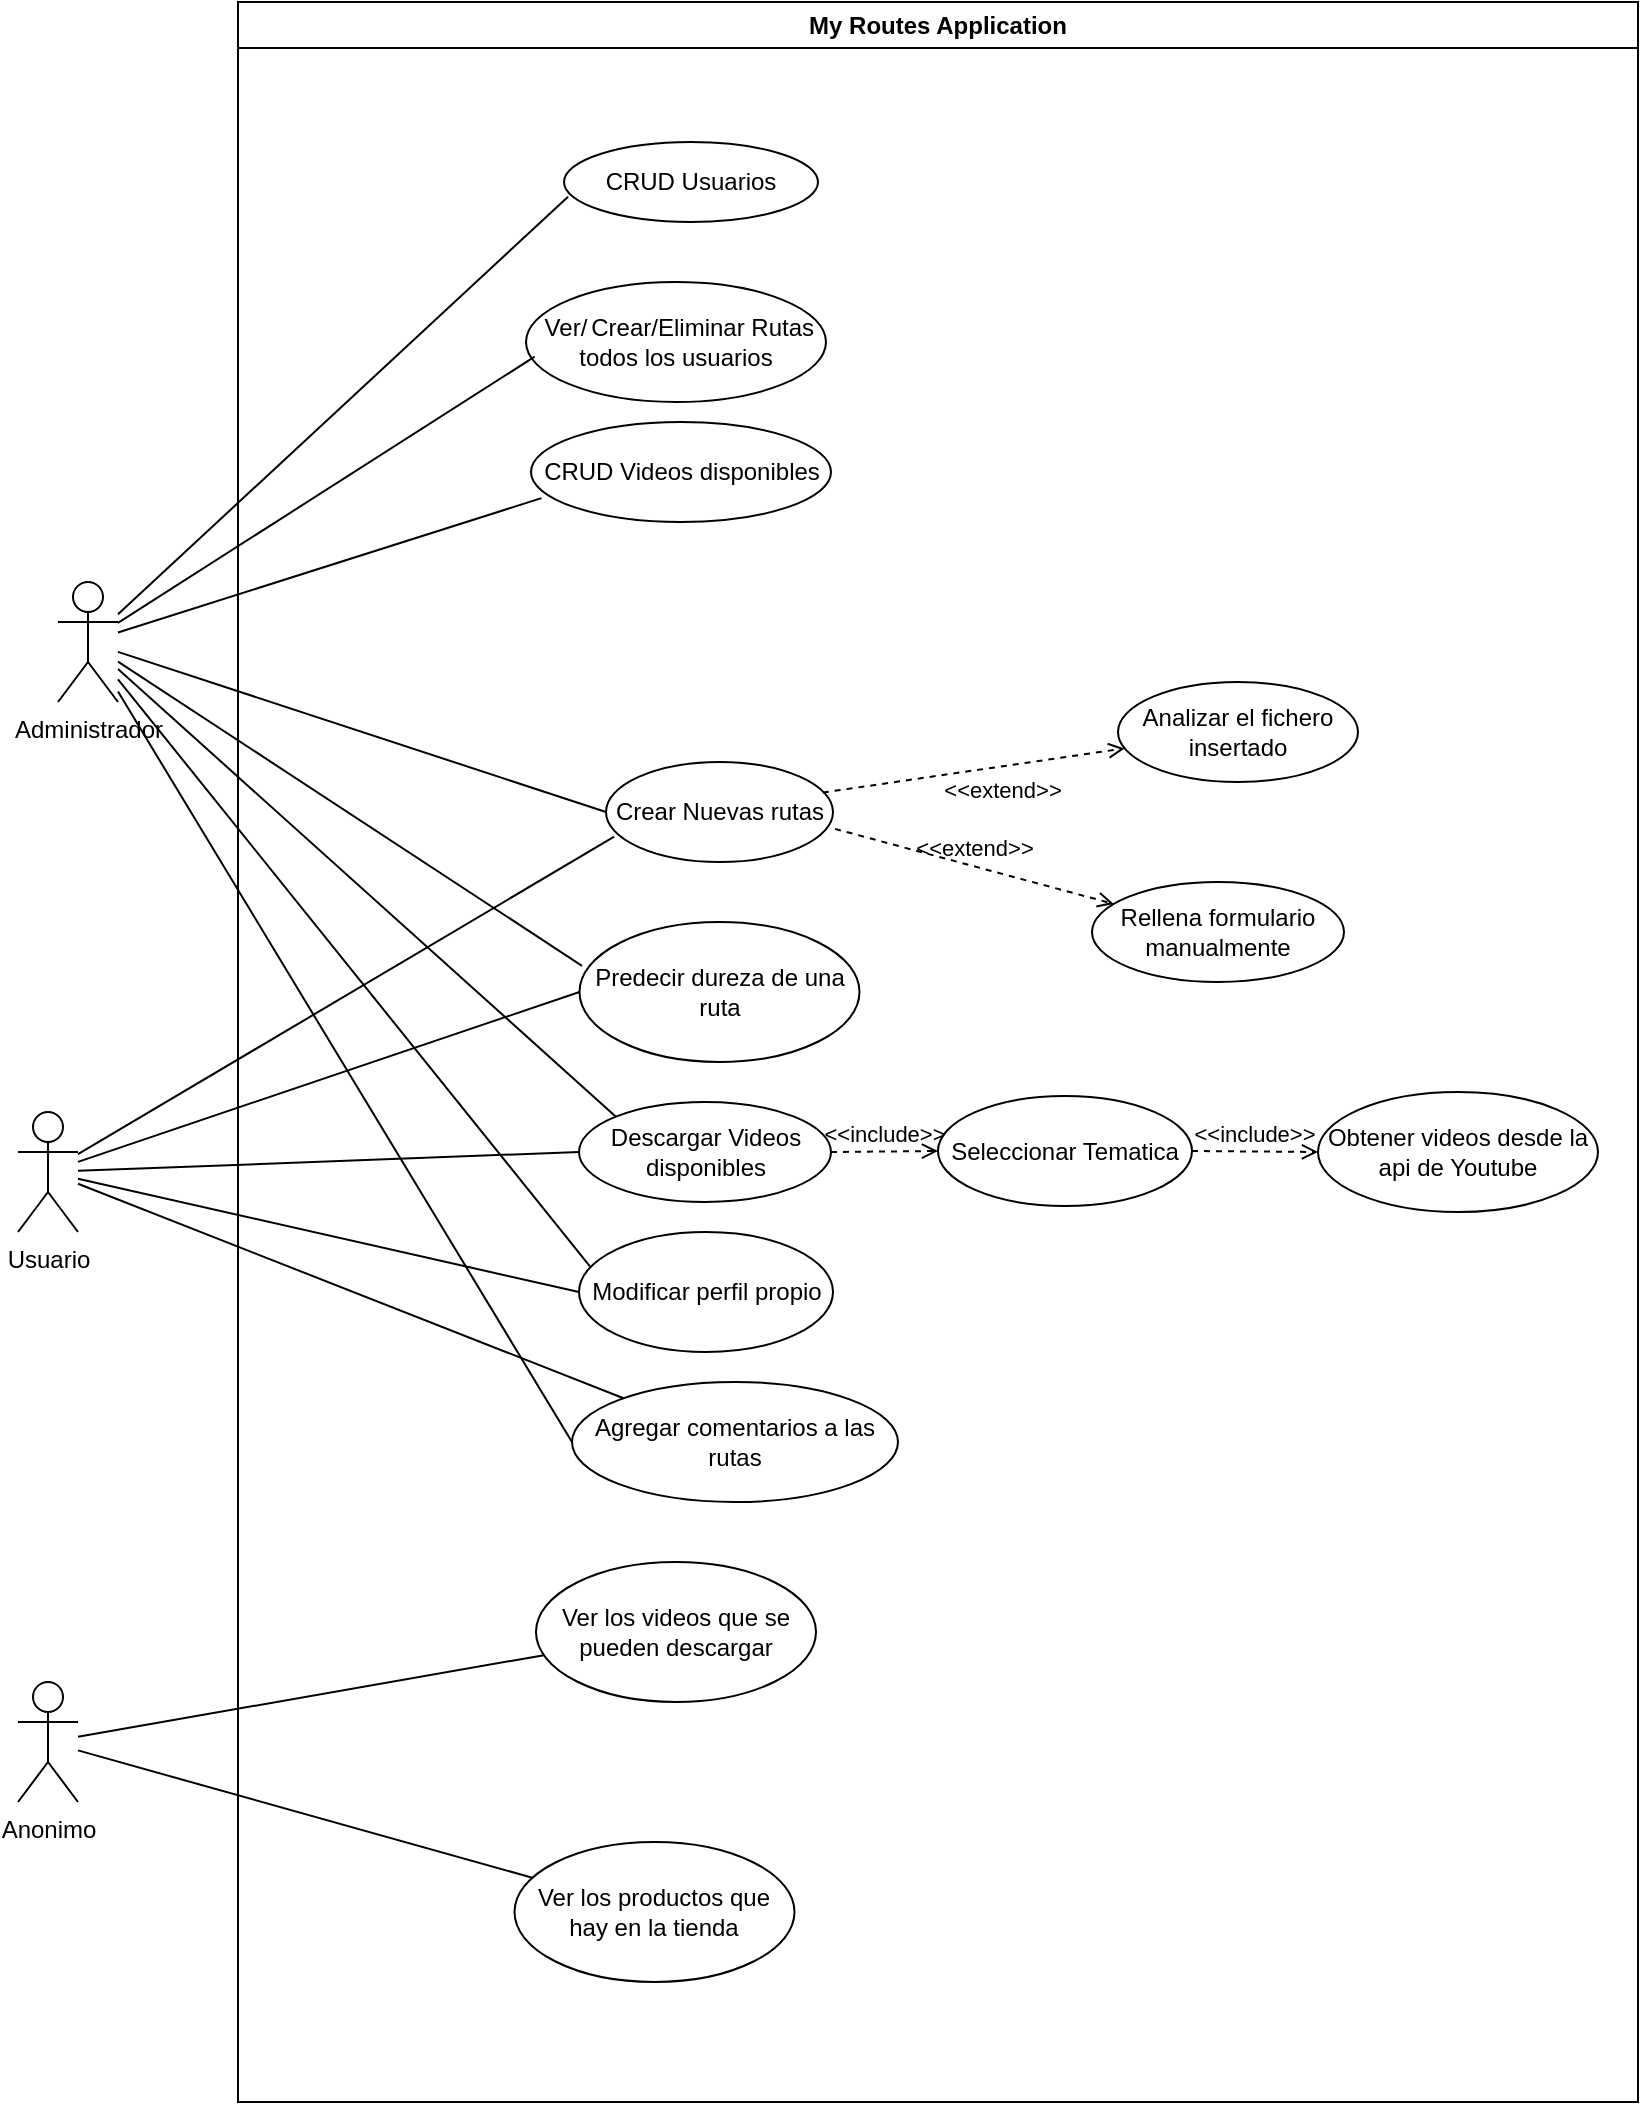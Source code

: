 <mxfile version="26.1.3">
  <diagram name="Página-1" id="NQmczlOZHtJDEI7Fcmhh">
    <mxGraphModel dx="1434" dy="756" grid="1" gridSize="10" guides="1" tooltips="1" connect="1" arrows="1" fold="1" page="1" pageScale="1" pageWidth="827" pageHeight="1169" math="0" shadow="0">
      <root>
        <mxCell id="0" />
        <mxCell id="1" parent="0" />
        <mxCell id="V8hUtTH4Ydl_pZKpW47u-34" value="" style="endArrow=none;html=1;rounded=0;exitX=0.043;exitY=0.286;exitDx=0;exitDy=0;exitPerimeter=0;" parent="1" source="V8hUtTH4Ydl_pZKpW47u-31" target="V8hUtTH4Ydl_pZKpW47u-6" edge="1">
          <mxGeometry width="50" height="50" relative="1" as="geometry">
            <mxPoint x="220" y="760" as="sourcePoint" />
            <mxPoint x="80" y="440" as="targetPoint" />
          </mxGeometry>
        </mxCell>
        <mxCell id="V8hUtTH4Ydl_pZKpW47u-1" value="My Routes App&lt;span style=&quot;background-color: transparent; color: light-dark(rgb(0, 0, 0), rgb(255, 255, 255));&quot;&gt;lication&lt;/span&gt;" style="swimlane;whiteSpace=wrap;html=1;startSize=23;" parent="1" vertex="1">
          <mxGeometry x="120" y="10" width="700" height="1050" as="geometry">
            <mxRectangle x="280" y="50" width="110" height="30" as="alternateBounds" />
          </mxGeometry>
        </mxCell>
        <mxCell id="V8hUtTH4Ydl_pZKpW47u-2" value="CRUD Usuarios" style="ellipse;whiteSpace=wrap;html=1;" parent="V8hUtTH4Ydl_pZKpW47u-1" vertex="1">
          <mxGeometry x="163" y="70" width="127" height="40" as="geometry" />
        </mxCell>
        <mxCell id="V8hUtTH4Ydl_pZKpW47u-3" value="&amp;nbsp;Ver/&lt;span style=&quot;white-space: pre;&quot;&gt;&#x9;&lt;/span&gt;Crear/Eliminar Rutas todos los usuarios" style="ellipse;whiteSpace=wrap;html=1;" parent="V8hUtTH4Ydl_pZKpW47u-1" vertex="1">
          <mxGeometry x="144" y="140" width="150" height="60" as="geometry" />
        </mxCell>
        <mxCell id="V8hUtTH4Ydl_pZKpW47u-4" value="CRUD Videos disponibles" style="ellipse;whiteSpace=wrap;html=1;" parent="V8hUtTH4Ydl_pZKpW47u-1" vertex="1">
          <mxGeometry x="146.5" y="210" width="150" height="50" as="geometry" />
        </mxCell>
        <mxCell id="V8hUtTH4Ydl_pZKpW47u-20" value="Crear Nuevas rutas" style="ellipse;whiteSpace=wrap;html=1;" parent="V8hUtTH4Ydl_pZKpW47u-1" vertex="1">
          <mxGeometry x="184" y="380" width="113.5" height="50" as="geometry" />
        </mxCell>
        <mxCell id="V8hUtTH4Ydl_pZKpW47u-21" value="Predecir dureza de una ruta" style="ellipse;whiteSpace=wrap;html=1;" parent="V8hUtTH4Ydl_pZKpW47u-1" vertex="1">
          <mxGeometry x="170.75" y="460" width="140" height="70" as="geometry" />
        </mxCell>
        <mxCell id="V8hUtTH4Ydl_pZKpW47u-22" value="Descargar Videos disponibles" style="ellipse;whiteSpace=wrap;html=1;" parent="V8hUtTH4Ydl_pZKpW47u-1" vertex="1">
          <mxGeometry x="170.5" y="550" width="126" height="50" as="geometry" />
        </mxCell>
        <mxCell id="V8hUtTH4Ydl_pZKpW47u-31" value="Modificar perfil propio" style="ellipse;whiteSpace=wrap;html=1;" parent="V8hUtTH4Ydl_pZKpW47u-1" vertex="1">
          <mxGeometry x="170.5" y="615" width="127" height="60" as="geometry" />
        </mxCell>
        <mxCell id="V8hUtTH4Ydl_pZKpW47u-49" value="Seleccionar Tematica" style="ellipse;whiteSpace=wrap;html=1;" parent="V8hUtTH4Ydl_pZKpW47u-1" vertex="1">
          <mxGeometry x="350" y="547" width="127" height="55" as="geometry" />
        </mxCell>
        <mxCell id="V8hUtTH4Ydl_pZKpW47u-53" value="&amp;lt;&amp;lt;include&amp;gt;&amp;gt;" style="html=1;verticalAlign=bottom;labelBackgroundColor=none;endArrow=open;endFill=0;dashed=1;rounded=0;exitX=1;exitY=0.5;exitDx=0;exitDy=0;entryX=0;entryY=0.5;entryDx=0;entryDy=0;" parent="V8hUtTH4Ydl_pZKpW47u-1" source="V8hUtTH4Ydl_pZKpW47u-22" target="V8hUtTH4Ydl_pZKpW47u-49" edge="1">
          <mxGeometry width="160" relative="1" as="geometry">
            <mxPoint x="263" y="660" as="sourcePoint" />
            <mxPoint x="333" y="670" as="targetPoint" />
          </mxGeometry>
        </mxCell>
        <mxCell id="V8hUtTH4Ydl_pZKpW47u-48" value="Obtener videos desde la api de Youtube" style="ellipse;whiteSpace=wrap;html=1;" parent="V8hUtTH4Ydl_pZKpW47u-1" vertex="1">
          <mxGeometry x="540" y="545" width="140" height="60" as="geometry" />
        </mxCell>
        <mxCell id="V8hUtTH4Ydl_pZKpW47u-51" value="&amp;lt;&amp;lt;include&amp;gt;&amp;gt;" style="html=1;verticalAlign=bottom;labelBackgroundColor=none;endArrow=open;endFill=0;dashed=1;rounded=0;entryX=0;entryY=0.5;entryDx=0;entryDy=0;exitX=1;exitY=0.5;exitDx=0;exitDy=0;" parent="V8hUtTH4Ydl_pZKpW47u-1" source="V8hUtTH4Ydl_pZKpW47u-49" target="V8hUtTH4Ydl_pZKpW47u-48" edge="1">
          <mxGeometry width="160" relative="1" as="geometry">
            <mxPoint x="313" y="540" as="sourcePoint" />
            <mxPoint x="473" y="540" as="targetPoint" />
          </mxGeometry>
        </mxCell>
        <mxCell id="V8hUtTH4Ydl_pZKpW47u-54" value="Ver los videos que se pueden descargar" style="ellipse;whiteSpace=wrap;html=1;" parent="V8hUtTH4Ydl_pZKpW47u-1" vertex="1">
          <mxGeometry x="149" y="780" width="140" height="70" as="geometry" />
        </mxCell>
        <mxCell id="V8hUtTH4Ydl_pZKpW47u-55" value="Ver los productos que hay en la tienda" style="ellipse;whiteSpace=wrap;html=1;" parent="V8hUtTH4Ydl_pZKpW47u-1" vertex="1">
          <mxGeometry x="138.25" y="920" width="140" height="70" as="geometry" />
        </mxCell>
        <mxCell id="V8hUtTH4Ydl_pZKpW47u-80" value="Rellena formulario manualmente" style="ellipse;whiteSpace=wrap;html=1;" parent="V8hUtTH4Ydl_pZKpW47u-1" vertex="1">
          <mxGeometry x="427" y="440" width="126" height="50" as="geometry" />
        </mxCell>
        <mxCell id="V8hUtTH4Ydl_pZKpW47u-78" value="&amp;lt;&amp;lt;extend&amp;gt;&amp;gt;" style="html=1;verticalAlign=bottom;labelBackgroundColor=none;endArrow=open;endFill=0;dashed=1;rounded=0;exitX=1.009;exitY=0.669;exitDx=0;exitDy=0;exitPerimeter=0;" parent="V8hUtTH4Ydl_pZKpW47u-1" source="V8hUtTH4Ydl_pZKpW47u-20" target="V8hUtTH4Ydl_pZKpW47u-80" edge="1">
          <mxGeometry width="160" relative="1" as="geometry">
            <mxPoint x="313" y="560" as="sourcePoint" />
            <mxPoint x="313" y="510" as="targetPoint" />
          </mxGeometry>
        </mxCell>
        <mxCell id="V8hUtTH4Ydl_pZKpW47u-82" value="Analizar el fichero insertado" style="ellipse;whiteSpace=wrap;html=1;" parent="V8hUtTH4Ydl_pZKpW47u-1" vertex="1">
          <mxGeometry x="440" y="340" width="120" height="50" as="geometry" />
        </mxCell>
        <mxCell id="V8hUtTH4Ydl_pZKpW47u-83" value="&amp;lt;&amp;lt;extend&amp;gt;&amp;gt;" style="html=1;verticalAlign=bottom;labelBackgroundColor=none;endArrow=open;endFill=0;dashed=1;rounded=0;exitX=0.955;exitY=0.306;exitDx=0;exitDy=0;exitPerimeter=0;" parent="V8hUtTH4Ydl_pZKpW47u-1" source="V8hUtTH4Ydl_pZKpW47u-20" target="V8hUtTH4Ydl_pZKpW47u-82" edge="1">
          <mxGeometry x="0.147" y="-20" width="160" relative="1" as="geometry">
            <mxPoint x="233.996" y="434.977" as="sourcePoint" />
            <mxPoint x="329.42" y="410" as="targetPoint" />
            <mxPoint y="1" as="offset" />
          </mxGeometry>
        </mxCell>
        <mxCell id="NkJVlftam3NmSGtD9_YC-1" value="Agregar comentarios a las rutas" style="ellipse;whiteSpace=wrap;html=1;" vertex="1" parent="V8hUtTH4Ydl_pZKpW47u-1">
          <mxGeometry x="167" y="690" width="163" height="60" as="geometry" />
        </mxCell>
        <mxCell id="V8hUtTH4Ydl_pZKpW47u-6" value="Administrador" style="shape=umlActor;verticalLabelPosition=bottom;verticalAlign=top;html=1;outlineConnect=0;" parent="1" vertex="1">
          <mxGeometry x="30" y="300" width="30" height="60" as="geometry" />
        </mxCell>
        <mxCell id="V8hUtTH4Ydl_pZKpW47u-15" value="" style="endArrow=none;html=1;rounded=0;entryX=0.016;entryY=0.684;entryDx=0;entryDy=0;entryPerimeter=0;" parent="1" source="V8hUtTH4Ydl_pZKpW47u-6" target="V8hUtTH4Ydl_pZKpW47u-2" edge="1">
          <mxGeometry width="50" height="50" relative="1" as="geometry">
            <mxPoint x="80" y="290" as="sourcePoint" />
            <mxPoint x="290" y="100" as="targetPoint" />
          </mxGeometry>
        </mxCell>
        <mxCell id="V8hUtTH4Ydl_pZKpW47u-16" value="" style="endArrow=none;html=1;rounded=0;entryX=0.029;entryY=0.622;entryDx=0;entryDy=0;entryPerimeter=0;" parent="1" source="V8hUtTH4Ydl_pZKpW47u-6" target="V8hUtTH4Ydl_pZKpW47u-3" edge="1">
          <mxGeometry width="50" height="50" relative="1" as="geometry">
            <mxPoint x="70" y="320" as="sourcePoint" />
            <mxPoint x="290" y="190" as="targetPoint" />
          </mxGeometry>
        </mxCell>
        <mxCell id="V8hUtTH4Ydl_pZKpW47u-19" value="Usuario" style="shape=umlActor;verticalLabelPosition=bottom;verticalAlign=top;html=1;outlineConnect=0;" parent="1" vertex="1">
          <mxGeometry x="10" y="565" width="30" height="60" as="geometry" />
        </mxCell>
        <mxCell id="V8hUtTH4Ydl_pZKpW47u-28" value="" style="endArrow=none;html=1;rounded=0;entryX=0;entryY=0.5;entryDx=0;entryDy=0;" parent="1" source="V8hUtTH4Ydl_pZKpW47u-6" target="V8hUtTH4Ydl_pZKpW47u-20" edge="1">
          <mxGeometry width="50" height="50" relative="1" as="geometry">
            <mxPoint x="120" y="370" as="sourcePoint" />
            <mxPoint x="260" y="450" as="targetPoint" />
          </mxGeometry>
        </mxCell>
        <mxCell id="V8hUtTH4Ydl_pZKpW47u-30" value="" style="endArrow=none;html=1;rounded=0;entryX=0;entryY=0;entryDx=0;entryDy=0;" parent="1" source="V8hUtTH4Ydl_pZKpW47u-6" target="V8hUtTH4Ydl_pZKpW47u-22" edge="1">
          <mxGeometry width="50" height="50" relative="1" as="geometry">
            <mxPoint x="100" y="420" as="sourcePoint" />
            <mxPoint x="270" y="640" as="targetPoint" />
          </mxGeometry>
        </mxCell>
        <mxCell id="V8hUtTH4Ydl_pZKpW47u-23" value="" style="endArrow=none;html=1;rounded=0;entryX=0;entryY=0.5;entryDx=0;entryDy=0;" parent="1" source="V8hUtTH4Ydl_pZKpW47u-19" target="V8hUtTH4Ydl_pZKpW47u-31" edge="1">
          <mxGeometry width="50" height="50" relative="1" as="geometry">
            <mxPoint x="80" y="620" as="sourcePoint" />
            <mxPoint x="260" y="700" as="targetPoint" />
          </mxGeometry>
        </mxCell>
        <mxCell id="V8hUtTH4Ydl_pZKpW47u-42" value="" style="endArrow=none;html=1;rounded=0;entryX=0.035;entryY=0.761;entryDx=0;entryDy=0;entryPerimeter=0;" parent="1" source="V8hUtTH4Ydl_pZKpW47u-6" target="V8hUtTH4Ydl_pZKpW47u-4" edge="1">
          <mxGeometry width="50" height="50" relative="1" as="geometry">
            <mxPoint x="60" y="330" as="sourcePoint" />
            <mxPoint x="280" y="280" as="targetPoint" />
          </mxGeometry>
        </mxCell>
        <mxCell id="V8hUtTH4Ydl_pZKpW47u-29" value="" style="endArrow=none;html=1;rounded=0;entryX=0.009;entryY=0.313;entryDx=0;entryDy=0;entryPerimeter=0;" parent="1" source="V8hUtTH4Ydl_pZKpW47u-6" target="V8hUtTH4Ydl_pZKpW47u-21" edge="1">
          <mxGeometry width="50" height="50" relative="1" as="geometry">
            <mxPoint x="110" y="390" as="sourcePoint" />
            <mxPoint x="270" y="550" as="targetPoint" />
          </mxGeometry>
        </mxCell>
        <mxCell id="V8hUtTH4Ydl_pZKpW47u-43" value="" style="endArrow=none;html=1;rounded=0;entryX=0;entryY=0.5;entryDx=0;entryDy=0;" parent="1" source="V8hUtTH4Ydl_pZKpW47u-19" target="V8hUtTH4Ydl_pZKpW47u-22" edge="1">
          <mxGeometry width="50" height="50" relative="1" as="geometry">
            <mxPoint x="550" y="550" as="sourcePoint" />
            <mxPoint x="600" y="500" as="targetPoint" />
          </mxGeometry>
        </mxCell>
        <mxCell id="V8hUtTH4Ydl_pZKpW47u-44" value="" style="endArrow=none;html=1;rounded=0;entryX=0;entryY=0.5;entryDx=0;entryDy=0;" parent="1" source="V8hUtTH4Ydl_pZKpW47u-19" target="V8hUtTH4Ydl_pZKpW47u-21" edge="1">
          <mxGeometry width="50" height="50" relative="1" as="geometry">
            <mxPoint x="550" y="550" as="sourcePoint" />
            <mxPoint x="600" y="500" as="targetPoint" />
          </mxGeometry>
        </mxCell>
        <mxCell id="V8hUtTH4Ydl_pZKpW47u-45" value="" style="endArrow=none;html=1;rounded=0;entryX=0.036;entryY=0.746;entryDx=0;entryDy=0;entryPerimeter=0;" parent="1" source="V8hUtTH4Ydl_pZKpW47u-19" target="V8hUtTH4Ydl_pZKpW47u-20" edge="1">
          <mxGeometry width="50" height="50" relative="1" as="geometry">
            <mxPoint x="550" y="550" as="sourcePoint" />
            <mxPoint x="600" y="500" as="targetPoint" />
          </mxGeometry>
        </mxCell>
        <mxCell id="V8hUtTH4Ydl_pZKpW47u-56" value="Anonimo" style="shape=umlActor;html=1;verticalLabelPosition=bottom;verticalAlign=top;align=center;" parent="1" vertex="1">
          <mxGeometry x="10" y="850" width="30" height="60" as="geometry" />
        </mxCell>
        <mxCell id="V8hUtTH4Ydl_pZKpW47u-57" value="" style="edgeStyle=none;html=1;endArrow=none;verticalAlign=bottom;rounded=0;" parent="1" source="V8hUtTH4Ydl_pZKpW47u-56" target="V8hUtTH4Ydl_pZKpW47u-54" edge="1">
          <mxGeometry width="160" relative="1" as="geometry">
            <mxPoint x="500" y="760" as="sourcePoint" />
            <mxPoint x="660" y="760" as="targetPoint" />
          </mxGeometry>
        </mxCell>
        <mxCell id="V8hUtTH4Ydl_pZKpW47u-58" value="" style="edgeStyle=none;html=1;endArrow=none;verticalAlign=bottom;rounded=0;" parent="1" source="V8hUtTH4Ydl_pZKpW47u-56" target="V8hUtTH4Ydl_pZKpW47u-55" edge="1">
          <mxGeometry width="160" relative="1" as="geometry">
            <mxPoint x="500" y="760" as="sourcePoint" />
            <mxPoint x="660" y="760" as="targetPoint" />
          </mxGeometry>
        </mxCell>
        <mxCell id="NkJVlftam3NmSGtD9_YC-2" value="" style="edgeStyle=none;html=1;endArrow=none;verticalAlign=bottom;rounded=0;" edge="1" parent="1" source="V8hUtTH4Ydl_pZKpW47u-19" target="NkJVlftam3NmSGtD9_YC-1">
          <mxGeometry width="160" relative="1" as="geometry">
            <mxPoint x="330" y="690" as="sourcePoint" />
            <mxPoint x="490" y="690" as="targetPoint" />
          </mxGeometry>
        </mxCell>
        <mxCell id="NkJVlftam3NmSGtD9_YC-3" value="" style="edgeStyle=none;html=1;endArrow=none;verticalAlign=bottom;rounded=0;entryX=0;entryY=0.5;entryDx=0;entryDy=0;" edge="1" parent="1" source="V8hUtTH4Ydl_pZKpW47u-6" target="NkJVlftam3NmSGtD9_YC-1">
          <mxGeometry width="160" relative="1" as="geometry">
            <mxPoint x="330" y="590" as="sourcePoint" />
            <mxPoint x="490" y="590" as="targetPoint" />
          </mxGeometry>
        </mxCell>
      </root>
    </mxGraphModel>
  </diagram>
</mxfile>
